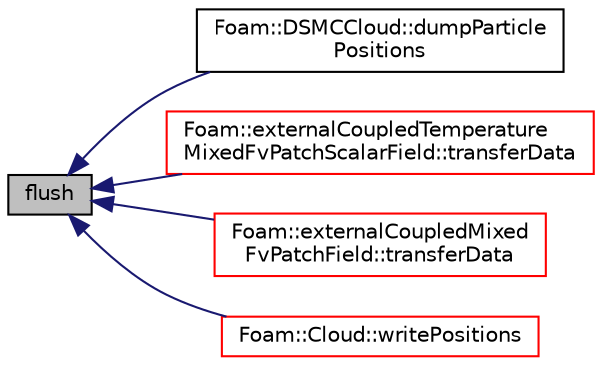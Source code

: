 digraph "flush"
{
  bgcolor="transparent";
  edge [fontname="Helvetica",fontsize="10",labelfontname="Helvetica",labelfontsize="10"];
  node [fontname="Helvetica",fontsize="10",shape=record];
  rankdir="LR";
  Node1 [label="flush",height=0.2,width=0.4,color="black", fillcolor="grey75", style="filled", fontcolor="black"];
  Node1 -> Node2 [dir="back",color="midnightblue",fontsize="10",style="solid",fontname="Helvetica"];
  Node2 [label="Foam::DSMCCloud::dumpParticle\lPositions",height=0.2,width=0.4,color="black",URL="$a00589.html#ab61d44944c5792b5c6211d61ac4354bf",tooltip="Dump particle positions to .obj file. "];
  Node1 -> Node3 [dir="back",color="midnightblue",fontsize="10",style="solid",fontname="Helvetica"];
  Node3 [label="Foam::externalCoupledTemperature\lMixedFvPatchScalarField::transferData",height=0.2,width=0.4,color="red",URL="$a00716.html#a0b1b3cb36932ce3499b0f68b6172d183",tooltip="Transfer data for external source. "];
  Node1 -> Node4 [dir="back",color="midnightblue",fontsize="10",style="solid",fontname="Helvetica"];
  Node4 [label="Foam::externalCoupledMixed\lFvPatchField::transferData",height=0.2,width=0.4,color="red",URL="$a00715.html#a0b1b3cb36932ce3499b0f68b6172d183",tooltip="Transfer data for external source. "];
  Node1 -> Node5 [dir="back",color="midnightblue",fontsize="10",style="solid",fontname="Helvetica"];
  Node5 [label="Foam::Cloud::writePositions",height=0.2,width=0.4,color="red",URL="$a00277.html#a12a6f7d82d4ebc721a9b9d49c2510e85",tooltip="Write positions to <cloudName>_positions.obj file. "];
}
